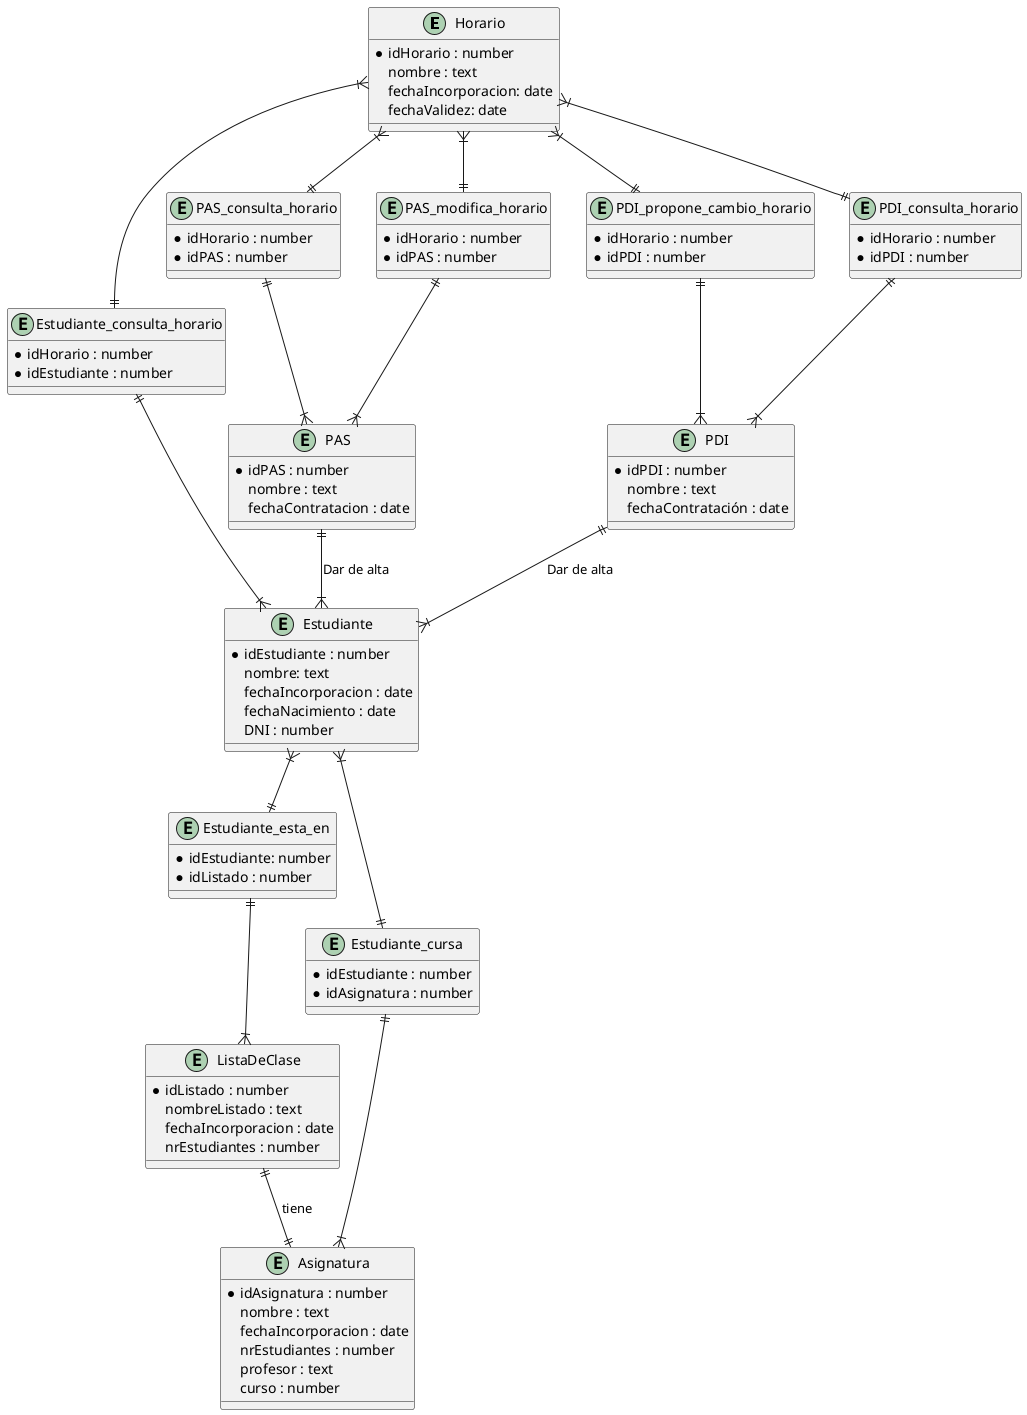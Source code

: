 @startuml supuesto1E-R

entity "Horario" as Horario{
    * idHorario : number
    nombre : text
    fechaIncorporacion: date
    fechaValidez: date
}

entity "Estudiante" as Estudiante{
    * idEstudiante : number
    nombre: text
    fechaIncorporacion : date
    fechaNacimiento : date
    DNI : number
}

entity "ListaDeClase" as ListaDeClase{
    * idListado : number
    nombreListado : text
    fechaIncorporacion : date
    nrEstudiantes : number
}

entity "Asignatura" as Asignatura{
    * idAsignatura : number
    nombre : text
    fechaIncorporacion : date
    nrEstudiantes : number
    profesor : text
    curso : number
}

entity "PDI" as PDI{
    * idPDI : number
    nombre : text
    fechaContratación : date
}

entity "PAS" as PAS{
    * idPAS : number
    nombre : text
    fechaContratacion : date
}

entity "Estudiante_consulta_horario" as ECH{
    * idHorario : number
    * idEstudiante : number
}
Horario }|--|| ECH
ECH ||--|{ Estudiante

entity "PAS_consulta_horario" as PCH{
    * idHorario : number
    * idPAS : number
}
Horario }|--|| PCH
PCH ||--|{ PAS

entity "PDI_consulta_horario" as PDICH{
    * idHorario : number
    * idPDI : number
}
Horario }|--|| PDICH
PDICH ||--|{ PDI

entity "PAS_modifica_horario" as PASmodH{
    * idHorario : number
    * idPAS : number
}
Horario }|--|| PASmodH
PASmodH ||--|{ PAS

entity "PDI_propone_cambio_horario" as PDIprop{
    * idHorario : number
    * idPDI : number
}
Horario }|--|| PDIprop
PDIprop ||--|{ PDI

entity "Estudiante_esta_en" as EEE{
    * idEstudiante: number
    * idListado : number
}
Estudiante }|--|| EEE
EEE ||--|{ ListaDeClase

entity "Estudiante_cursa" as EC{
    * idEstudiante : number
    * idAsignatura : number
}
Estudiante }|--|| EC
EC ||--|{ Asignatura

ListaDeClase ||--|| Asignatura : tiene

PDI ||--|{ Estudiante : Dar de alta
PAS ||--|{ Estudiante : Dar de alta












@enduml